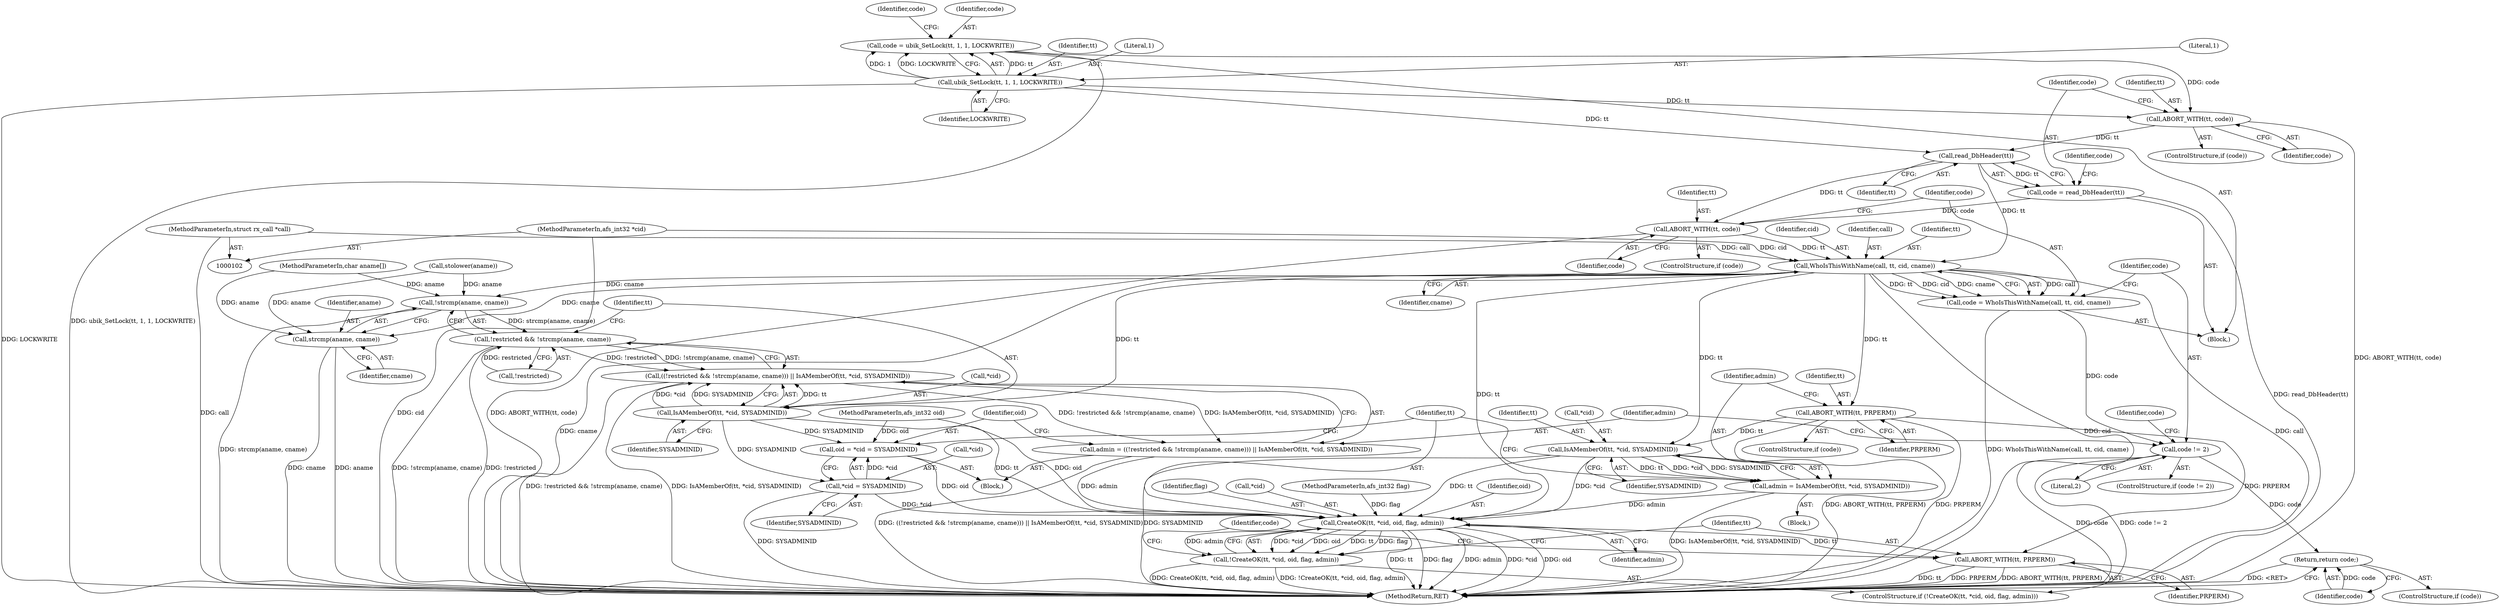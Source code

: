 digraph "1_openafs_396240cf070a806b91fea81131d034e1399af1e0@pointer" {
"1000157" [label="(Call,WhoIsThisWithName(call, tt, cid, cname))"];
"1000103" [label="(MethodParameterIn,struct rx_call *call)"];
"1000148" [label="(Call,read_DbHeader(tt))"];
"1000143" [label="(Call,ABORT_WITH(tt, code))"];
"1000136" [label="(Call,ubik_SetLock(tt, 1, 1, LOCKWRITE))"];
"1000134" [label="(Call,code = ubik_SetLock(tt, 1, 1, LOCKWRITE))"];
"1000152" [label="(Call,ABORT_WITH(tt, code))"];
"1000146" [label="(Call,code = read_DbHeader(tt))"];
"1000108" [label="(MethodParameterIn,afs_int32 *cid)"];
"1000155" [label="(Call,code = WhoIsThisWithName(call, tt, cid, cname))"];
"1000163" [label="(Call,code != 2)"];
"1000216" [label="(Return,return code;)"];
"1000169" [label="(Call,ABORT_WITH(tt, PRPERM))"];
"1000174" [label="(Call,IsAMemberOf(tt, *cid, SYSADMINID))"];
"1000172" [label="(Call,admin = IsAMemberOf(tt, *cid, SYSADMINID))"];
"1000204" [label="(Call,CreateOK(tt, *cid, oid, flag, admin))"];
"1000203" [label="(Call,!CreateOK(tt, *cid, oid, flag, admin))"];
"1000211" [label="(Call,ABORT_WITH(tt, PRPERM))"];
"1000187" [label="(Call,!strcmp(aname, cname))"];
"1000184" [label="(Call,!restricted && !strcmp(aname, cname))"];
"1000183" [label="(Call,((!restricted && !strcmp(aname, cname))) || IsAMemberOf(tt, *cid, SYSADMINID))"];
"1000181" [label="(Call,admin = ((!restricted && !strcmp(aname, cname))) || IsAMemberOf(tt, *cid, SYSADMINID))"];
"1000188" [label="(Call,strcmp(aname, cname))"];
"1000191" [label="(Call,IsAMemberOf(tt, *cid, SYSADMINID))"];
"1000196" [label="(Call,oid = *cid = SYSADMINID)"];
"1000198" [label="(Call,*cid = SYSADMINID)"];
"1000182" [label="(Identifier,admin)"];
"1000220" [label="(MethodReturn,RET)"];
"1000151" [label="(Identifier,code)"];
"1000137" [label="(Identifier,tt)"];
"1000212" [label="(Identifier,tt)"];
"1000141" [label="(ControlStructure,if (code))"];
"1000213" [label="(Identifier,PRPERM)"];
"1000210" [label="(Identifier,admin)"];
"1000156" [label="(Identifier,code)"];
"1000146" [label="(Call,code = read_DbHeader(tt))"];
"1000211" [label="(Call,ABORT_WITH(tt, PRPERM))"];
"1000217" [label="(Identifier,code)"];
"1000178" [label="(Identifier,SYSADMINID)"];
"1000162" [label="(ControlStructure,if (code != 2))"];
"1000195" [label="(Identifier,SYSADMINID)"];
"1000154" [label="(Identifier,code)"];
"1000176" [label="(Call,*cid)"];
"1000170" [label="(Identifier,tt)"];
"1000114" [label="(Call,stolower(aname))"];
"1000145" [label="(Identifier,code)"];
"1000209" [label="(Identifier,flag)"];
"1000144" [label="(Identifier,tt)"];
"1000143" [label="(Call,ABORT_WITH(tt, code))"];
"1000167" [label="(ControlStructure,if (code))"];
"1000215" [label="(Identifier,code)"];
"1000205" [label="(Identifier,tt)"];
"1000206" [label="(Call,*cid)"];
"1000109" [label="(Block,)"];
"1000171" [label="(Identifier,PRPERM)"];
"1000189" [label="(Identifier,aname)"];
"1000161" [label="(Identifier,cname)"];
"1000142" [label="(Identifier,code)"];
"1000164" [label="(Identifier,code)"];
"1000136" [label="(Call,ubik_SetLock(tt, 1, 1, LOCKWRITE))"];
"1000160" [label="(Identifier,cid)"];
"1000169" [label="(Call,ABORT_WITH(tt, PRPERM))"];
"1000216" [label="(Return,return code;)"];
"1000168" [label="(Identifier,code)"];
"1000149" [label="(Identifier,tt)"];
"1000192" [label="(Identifier,tt)"];
"1000175" [label="(Identifier,tt)"];
"1000155" [label="(Call,code = WhoIsThisWithName(call, tt, cid, cname))"];
"1000157" [label="(Call,WhoIsThisWithName(call, tt, cid, cname))"];
"1000104" [label="(MethodParameterIn,char aname[])"];
"1000204" [label="(Call,CreateOK(tt, *cid, oid, flag, admin))"];
"1000190" [label="(Identifier,cname)"];
"1000148" [label="(Call,read_DbHeader(tt))"];
"1000108" [label="(MethodParameterIn,afs_int32 *cid)"];
"1000147" [label="(Identifier,code)"];
"1000183" [label="(Call,((!restricted && !strcmp(aname, cname))) || IsAMemberOf(tt, *cid, SYSADMINID))"];
"1000153" [label="(Identifier,tt)"];
"1000103" [label="(MethodParameterIn,struct rx_call *call)"];
"1000106" [label="(MethodParameterIn,afs_int32 oid)"];
"1000134" [label="(Call,code = ubik_SetLock(tt, 1, 1, LOCKWRITE))"];
"1000152" [label="(Call,ABORT_WITH(tt, code))"];
"1000174" [label="(Call,IsAMemberOf(tt, *cid, SYSADMINID))"];
"1000150" [label="(ControlStructure,if (code))"];
"1000105" [label="(MethodParameterIn,afs_int32 flag)"];
"1000158" [label="(Identifier,call)"];
"1000208" [label="(Identifier,oid)"];
"1000139" [label="(Literal,1)"];
"1000166" [label="(Block,)"];
"1000197" [label="(Identifier,oid)"];
"1000188" [label="(Call,strcmp(aname, cname))"];
"1000198" [label="(Call,*cid = SYSADMINID)"];
"1000196" [label="(Call,oid = *cid = SYSADMINID)"];
"1000191" [label="(Call,IsAMemberOf(tt, *cid, SYSADMINID))"];
"1000180" [label="(Block,)"];
"1000140" [label="(Identifier,LOCKWRITE)"];
"1000165" [label="(Literal,2)"];
"1000184" [label="(Call,!restricted && !strcmp(aname, cname))"];
"1000138" [label="(Literal,1)"];
"1000135" [label="(Identifier,code)"];
"1000214" [label="(ControlStructure,if (code))"];
"1000203" [label="(Call,!CreateOK(tt, *cid, oid, flag, admin))"];
"1000159" [label="(Identifier,tt)"];
"1000187" [label="(Call,!strcmp(aname, cname))"];
"1000163" [label="(Call,code != 2)"];
"1000202" [label="(ControlStructure,if (!CreateOK(tt, *cid, oid, flag, admin)))"];
"1000201" [label="(Identifier,SYSADMINID)"];
"1000173" [label="(Identifier,admin)"];
"1000172" [label="(Call,admin = IsAMemberOf(tt, *cid, SYSADMINID))"];
"1000185" [label="(Call,!restricted)"];
"1000199" [label="(Call,*cid)"];
"1000193" [label="(Call,*cid)"];
"1000181" [label="(Call,admin = ((!restricted && !strcmp(aname, cname))) || IsAMemberOf(tt, *cid, SYSADMINID))"];
"1000157" -> "1000155"  [label="AST: "];
"1000157" -> "1000161"  [label="CFG: "];
"1000158" -> "1000157"  [label="AST: "];
"1000159" -> "1000157"  [label="AST: "];
"1000160" -> "1000157"  [label="AST: "];
"1000161" -> "1000157"  [label="AST: "];
"1000155" -> "1000157"  [label="CFG: "];
"1000157" -> "1000220"  [label="DDG: cid"];
"1000157" -> "1000220"  [label="DDG: call"];
"1000157" -> "1000220"  [label="DDG: cname"];
"1000157" -> "1000155"  [label="DDG: call"];
"1000157" -> "1000155"  [label="DDG: tt"];
"1000157" -> "1000155"  [label="DDG: cid"];
"1000157" -> "1000155"  [label="DDG: cname"];
"1000103" -> "1000157"  [label="DDG: call"];
"1000148" -> "1000157"  [label="DDG: tt"];
"1000152" -> "1000157"  [label="DDG: tt"];
"1000108" -> "1000157"  [label="DDG: cid"];
"1000157" -> "1000169"  [label="DDG: tt"];
"1000157" -> "1000174"  [label="DDG: tt"];
"1000157" -> "1000187"  [label="DDG: cname"];
"1000157" -> "1000188"  [label="DDG: cname"];
"1000157" -> "1000191"  [label="DDG: tt"];
"1000157" -> "1000204"  [label="DDG: tt"];
"1000103" -> "1000102"  [label="AST: "];
"1000103" -> "1000220"  [label="DDG: call"];
"1000148" -> "1000146"  [label="AST: "];
"1000148" -> "1000149"  [label="CFG: "];
"1000149" -> "1000148"  [label="AST: "];
"1000146" -> "1000148"  [label="CFG: "];
"1000148" -> "1000146"  [label="DDG: tt"];
"1000143" -> "1000148"  [label="DDG: tt"];
"1000136" -> "1000148"  [label="DDG: tt"];
"1000148" -> "1000152"  [label="DDG: tt"];
"1000143" -> "1000141"  [label="AST: "];
"1000143" -> "1000145"  [label="CFG: "];
"1000144" -> "1000143"  [label="AST: "];
"1000145" -> "1000143"  [label="AST: "];
"1000147" -> "1000143"  [label="CFG: "];
"1000143" -> "1000220"  [label="DDG: ABORT_WITH(tt, code)"];
"1000136" -> "1000143"  [label="DDG: tt"];
"1000134" -> "1000143"  [label="DDG: code"];
"1000136" -> "1000134"  [label="AST: "];
"1000136" -> "1000140"  [label="CFG: "];
"1000137" -> "1000136"  [label="AST: "];
"1000138" -> "1000136"  [label="AST: "];
"1000139" -> "1000136"  [label="AST: "];
"1000140" -> "1000136"  [label="AST: "];
"1000134" -> "1000136"  [label="CFG: "];
"1000136" -> "1000220"  [label="DDG: LOCKWRITE"];
"1000136" -> "1000134"  [label="DDG: tt"];
"1000136" -> "1000134"  [label="DDG: 1"];
"1000136" -> "1000134"  [label="DDG: LOCKWRITE"];
"1000134" -> "1000109"  [label="AST: "];
"1000135" -> "1000134"  [label="AST: "];
"1000142" -> "1000134"  [label="CFG: "];
"1000134" -> "1000220"  [label="DDG: ubik_SetLock(tt, 1, 1, LOCKWRITE)"];
"1000152" -> "1000150"  [label="AST: "];
"1000152" -> "1000154"  [label="CFG: "];
"1000153" -> "1000152"  [label="AST: "];
"1000154" -> "1000152"  [label="AST: "];
"1000156" -> "1000152"  [label="CFG: "];
"1000152" -> "1000220"  [label="DDG: ABORT_WITH(tt, code)"];
"1000146" -> "1000152"  [label="DDG: code"];
"1000146" -> "1000109"  [label="AST: "];
"1000147" -> "1000146"  [label="AST: "];
"1000151" -> "1000146"  [label="CFG: "];
"1000146" -> "1000220"  [label="DDG: read_DbHeader(tt)"];
"1000108" -> "1000102"  [label="AST: "];
"1000108" -> "1000220"  [label="DDG: cid"];
"1000155" -> "1000109"  [label="AST: "];
"1000156" -> "1000155"  [label="AST: "];
"1000164" -> "1000155"  [label="CFG: "];
"1000155" -> "1000220"  [label="DDG: WhoIsThisWithName(call, tt, cid, cname)"];
"1000155" -> "1000163"  [label="DDG: code"];
"1000163" -> "1000162"  [label="AST: "];
"1000163" -> "1000165"  [label="CFG: "];
"1000164" -> "1000163"  [label="AST: "];
"1000165" -> "1000163"  [label="AST: "];
"1000168" -> "1000163"  [label="CFG: "];
"1000182" -> "1000163"  [label="CFG: "];
"1000163" -> "1000220"  [label="DDG: code"];
"1000163" -> "1000220"  [label="DDG: code != 2"];
"1000163" -> "1000216"  [label="DDG: code"];
"1000216" -> "1000214"  [label="AST: "];
"1000216" -> "1000217"  [label="CFG: "];
"1000217" -> "1000216"  [label="AST: "];
"1000220" -> "1000216"  [label="CFG: "];
"1000216" -> "1000220"  [label="DDG: <RET>"];
"1000217" -> "1000216"  [label="DDG: code"];
"1000169" -> "1000167"  [label="AST: "];
"1000169" -> "1000171"  [label="CFG: "];
"1000170" -> "1000169"  [label="AST: "];
"1000171" -> "1000169"  [label="AST: "];
"1000173" -> "1000169"  [label="CFG: "];
"1000169" -> "1000220"  [label="DDG: ABORT_WITH(tt, PRPERM)"];
"1000169" -> "1000220"  [label="DDG: PRPERM"];
"1000169" -> "1000174"  [label="DDG: tt"];
"1000169" -> "1000211"  [label="DDG: PRPERM"];
"1000174" -> "1000172"  [label="AST: "];
"1000174" -> "1000178"  [label="CFG: "];
"1000175" -> "1000174"  [label="AST: "];
"1000176" -> "1000174"  [label="AST: "];
"1000178" -> "1000174"  [label="AST: "];
"1000172" -> "1000174"  [label="CFG: "];
"1000174" -> "1000220"  [label="DDG: SYSADMINID"];
"1000174" -> "1000172"  [label="DDG: tt"];
"1000174" -> "1000172"  [label="DDG: *cid"];
"1000174" -> "1000172"  [label="DDG: SYSADMINID"];
"1000174" -> "1000204"  [label="DDG: tt"];
"1000174" -> "1000204"  [label="DDG: *cid"];
"1000172" -> "1000166"  [label="AST: "];
"1000173" -> "1000172"  [label="AST: "];
"1000205" -> "1000172"  [label="CFG: "];
"1000172" -> "1000220"  [label="DDG: IsAMemberOf(tt, *cid, SYSADMINID)"];
"1000172" -> "1000204"  [label="DDG: admin"];
"1000204" -> "1000203"  [label="AST: "];
"1000204" -> "1000210"  [label="CFG: "];
"1000205" -> "1000204"  [label="AST: "];
"1000206" -> "1000204"  [label="AST: "];
"1000208" -> "1000204"  [label="AST: "];
"1000209" -> "1000204"  [label="AST: "];
"1000210" -> "1000204"  [label="AST: "];
"1000203" -> "1000204"  [label="CFG: "];
"1000204" -> "1000220"  [label="DDG: tt"];
"1000204" -> "1000220"  [label="DDG: flag"];
"1000204" -> "1000220"  [label="DDG: admin"];
"1000204" -> "1000220"  [label="DDG: *cid"];
"1000204" -> "1000220"  [label="DDG: oid"];
"1000204" -> "1000203"  [label="DDG: *cid"];
"1000204" -> "1000203"  [label="DDG: oid"];
"1000204" -> "1000203"  [label="DDG: tt"];
"1000204" -> "1000203"  [label="DDG: flag"];
"1000204" -> "1000203"  [label="DDG: admin"];
"1000191" -> "1000204"  [label="DDG: tt"];
"1000198" -> "1000204"  [label="DDG: *cid"];
"1000196" -> "1000204"  [label="DDG: oid"];
"1000106" -> "1000204"  [label="DDG: oid"];
"1000105" -> "1000204"  [label="DDG: flag"];
"1000181" -> "1000204"  [label="DDG: admin"];
"1000204" -> "1000211"  [label="DDG: tt"];
"1000203" -> "1000202"  [label="AST: "];
"1000212" -> "1000203"  [label="CFG: "];
"1000215" -> "1000203"  [label="CFG: "];
"1000203" -> "1000220"  [label="DDG: !CreateOK(tt, *cid, oid, flag, admin)"];
"1000203" -> "1000220"  [label="DDG: CreateOK(tt, *cid, oid, flag, admin)"];
"1000211" -> "1000202"  [label="AST: "];
"1000211" -> "1000213"  [label="CFG: "];
"1000212" -> "1000211"  [label="AST: "];
"1000213" -> "1000211"  [label="AST: "];
"1000215" -> "1000211"  [label="CFG: "];
"1000211" -> "1000220"  [label="DDG: tt"];
"1000211" -> "1000220"  [label="DDG: PRPERM"];
"1000211" -> "1000220"  [label="DDG: ABORT_WITH(tt, PRPERM)"];
"1000187" -> "1000184"  [label="AST: "];
"1000187" -> "1000188"  [label="CFG: "];
"1000188" -> "1000187"  [label="AST: "];
"1000184" -> "1000187"  [label="CFG: "];
"1000187" -> "1000220"  [label="DDG: strcmp(aname, cname)"];
"1000187" -> "1000184"  [label="DDG: strcmp(aname, cname)"];
"1000114" -> "1000187"  [label="DDG: aname"];
"1000104" -> "1000187"  [label="DDG: aname"];
"1000184" -> "1000183"  [label="AST: "];
"1000184" -> "1000185"  [label="CFG: "];
"1000185" -> "1000184"  [label="AST: "];
"1000192" -> "1000184"  [label="CFG: "];
"1000183" -> "1000184"  [label="CFG: "];
"1000184" -> "1000220"  [label="DDG: !restricted"];
"1000184" -> "1000220"  [label="DDG: !strcmp(aname, cname)"];
"1000184" -> "1000183"  [label="DDG: !restricted"];
"1000184" -> "1000183"  [label="DDG: !strcmp(aname, cname)"];
"1000185" -> "1000184"  [label="DDG: restricted"];
"1000183" -> "1000181"  [label="AST: "];
"1000183" -> "1000191"  [label="CFG: "];
"1000191" -> "1000183"  [label="AST: "];
"1000181" -> "1000183"  [label="CFG: "];
"1000183" -> "1000220"  [label="DDG: !restricted && !strcmp(aname, cname)"];
"1000183" -> "1000220"  [label="DDG: IsAMemberOf(tt, *cid, SYSADMINID)"];
"1000183" -> "1000181"  [label="DDG: !restricted && !strcmp(aname, cname)"];
"1000183" -> "1000181"  [label="DDG: IsAMemberOf(tt, *cid, SYSADMINID)"];
"1000191" -> "1000183"  [label="DDG: tt"];
"1000191" -> "1000183"  [label="DDG: *cid"];
"1000191" -> "1000183"  [label="DDG: SYSADMINID"];
"1000181" -> "1000180"  [label="AST: "];
"1000182" -> "1000181"  [label="AST: "];
"1000197" -> "1000181"  [label="CFG: "];
"1000181" -> "1000220"  [label="DDG: ((!restricted && !strcmp(aname, cname))) || IsAMemberOf(tt, *cid, SYSADMINID)"];
"1000188" -> "1000190"  [label="CFG: "];
"1000189" -> "1000188"  [label="AST: "];
"1000190" -> "1000188"  [label="AST: "];
"1000188" -> "1000220"  [label="DDG: cname"];
"1000188" -> "1000220"  [label="DDG: aname"];
"1000114" -> "1000188"  [label="DDG: aname"];
"1000104" -> "1000188"  [label="DDG: aname"];
"1000191" -> "1000195"  [label="CFG: "];
"1000192" -> "1000191"  [label="AST: "];
"1000193" -> "1000191"  [label="AST: "];
"1000195" -> "1000191"  [label="AST: "];
"1000191" -> "1000196"  [label="DDG: SYSADMINID"];
"1000191" -> "1000198"  [label="DDG: SYSADMINID"];
"1000196" -> "1000180"  [label="AST: "];
"1000196" -> "1000198"  [label="CFG: "];
"1000197" -> "1000196"  [label="AST: "];
"1000198" -> "1000196"  [label="AST: "];
"1000205" -> "1000196"  [label="CFG: "];
"1000106" -> "1000196"  [label="DDG: oid"];
"1000198" -> "1000196"  [label="DDG: *cid"];
"1000198" -> "1000201"  [label="CFG: "];
"1000199" -> "1000198"  [label="AST: "];
"1000201" -> "1000198"  [label="AST: "];
"1000198" -> "1000220"  [label="DDG: SYSADMINID"];
}
